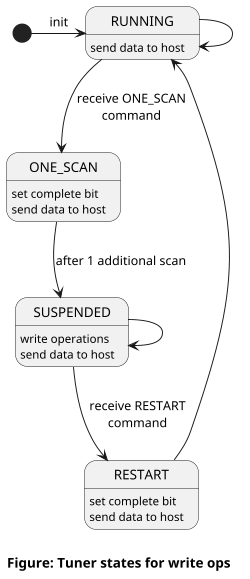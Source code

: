 @startuml
scale 250 width

caption \n<b>Figure: Tuner states for write ops</b>

RUNNING : send data to host
ONE_SCAN : set complete bit\nsend data to host
SUSPENDED : write operations\nsend data to host
RESTART : set complete bit\nsend data to host

[*] -> RUNNING : init
RUNNING --> ONE_SCAN : receive ONE_SCAN\ncommand
RUNNING --> RUNNING


ONE_SCAN --> SUSPENDED : after 1 additional scan
SUSPENDED --> RESTART : receive RESTART\ncommand
RESTART --> RUNNING

SUSPENDED --> SUSPENDED

@enduml
